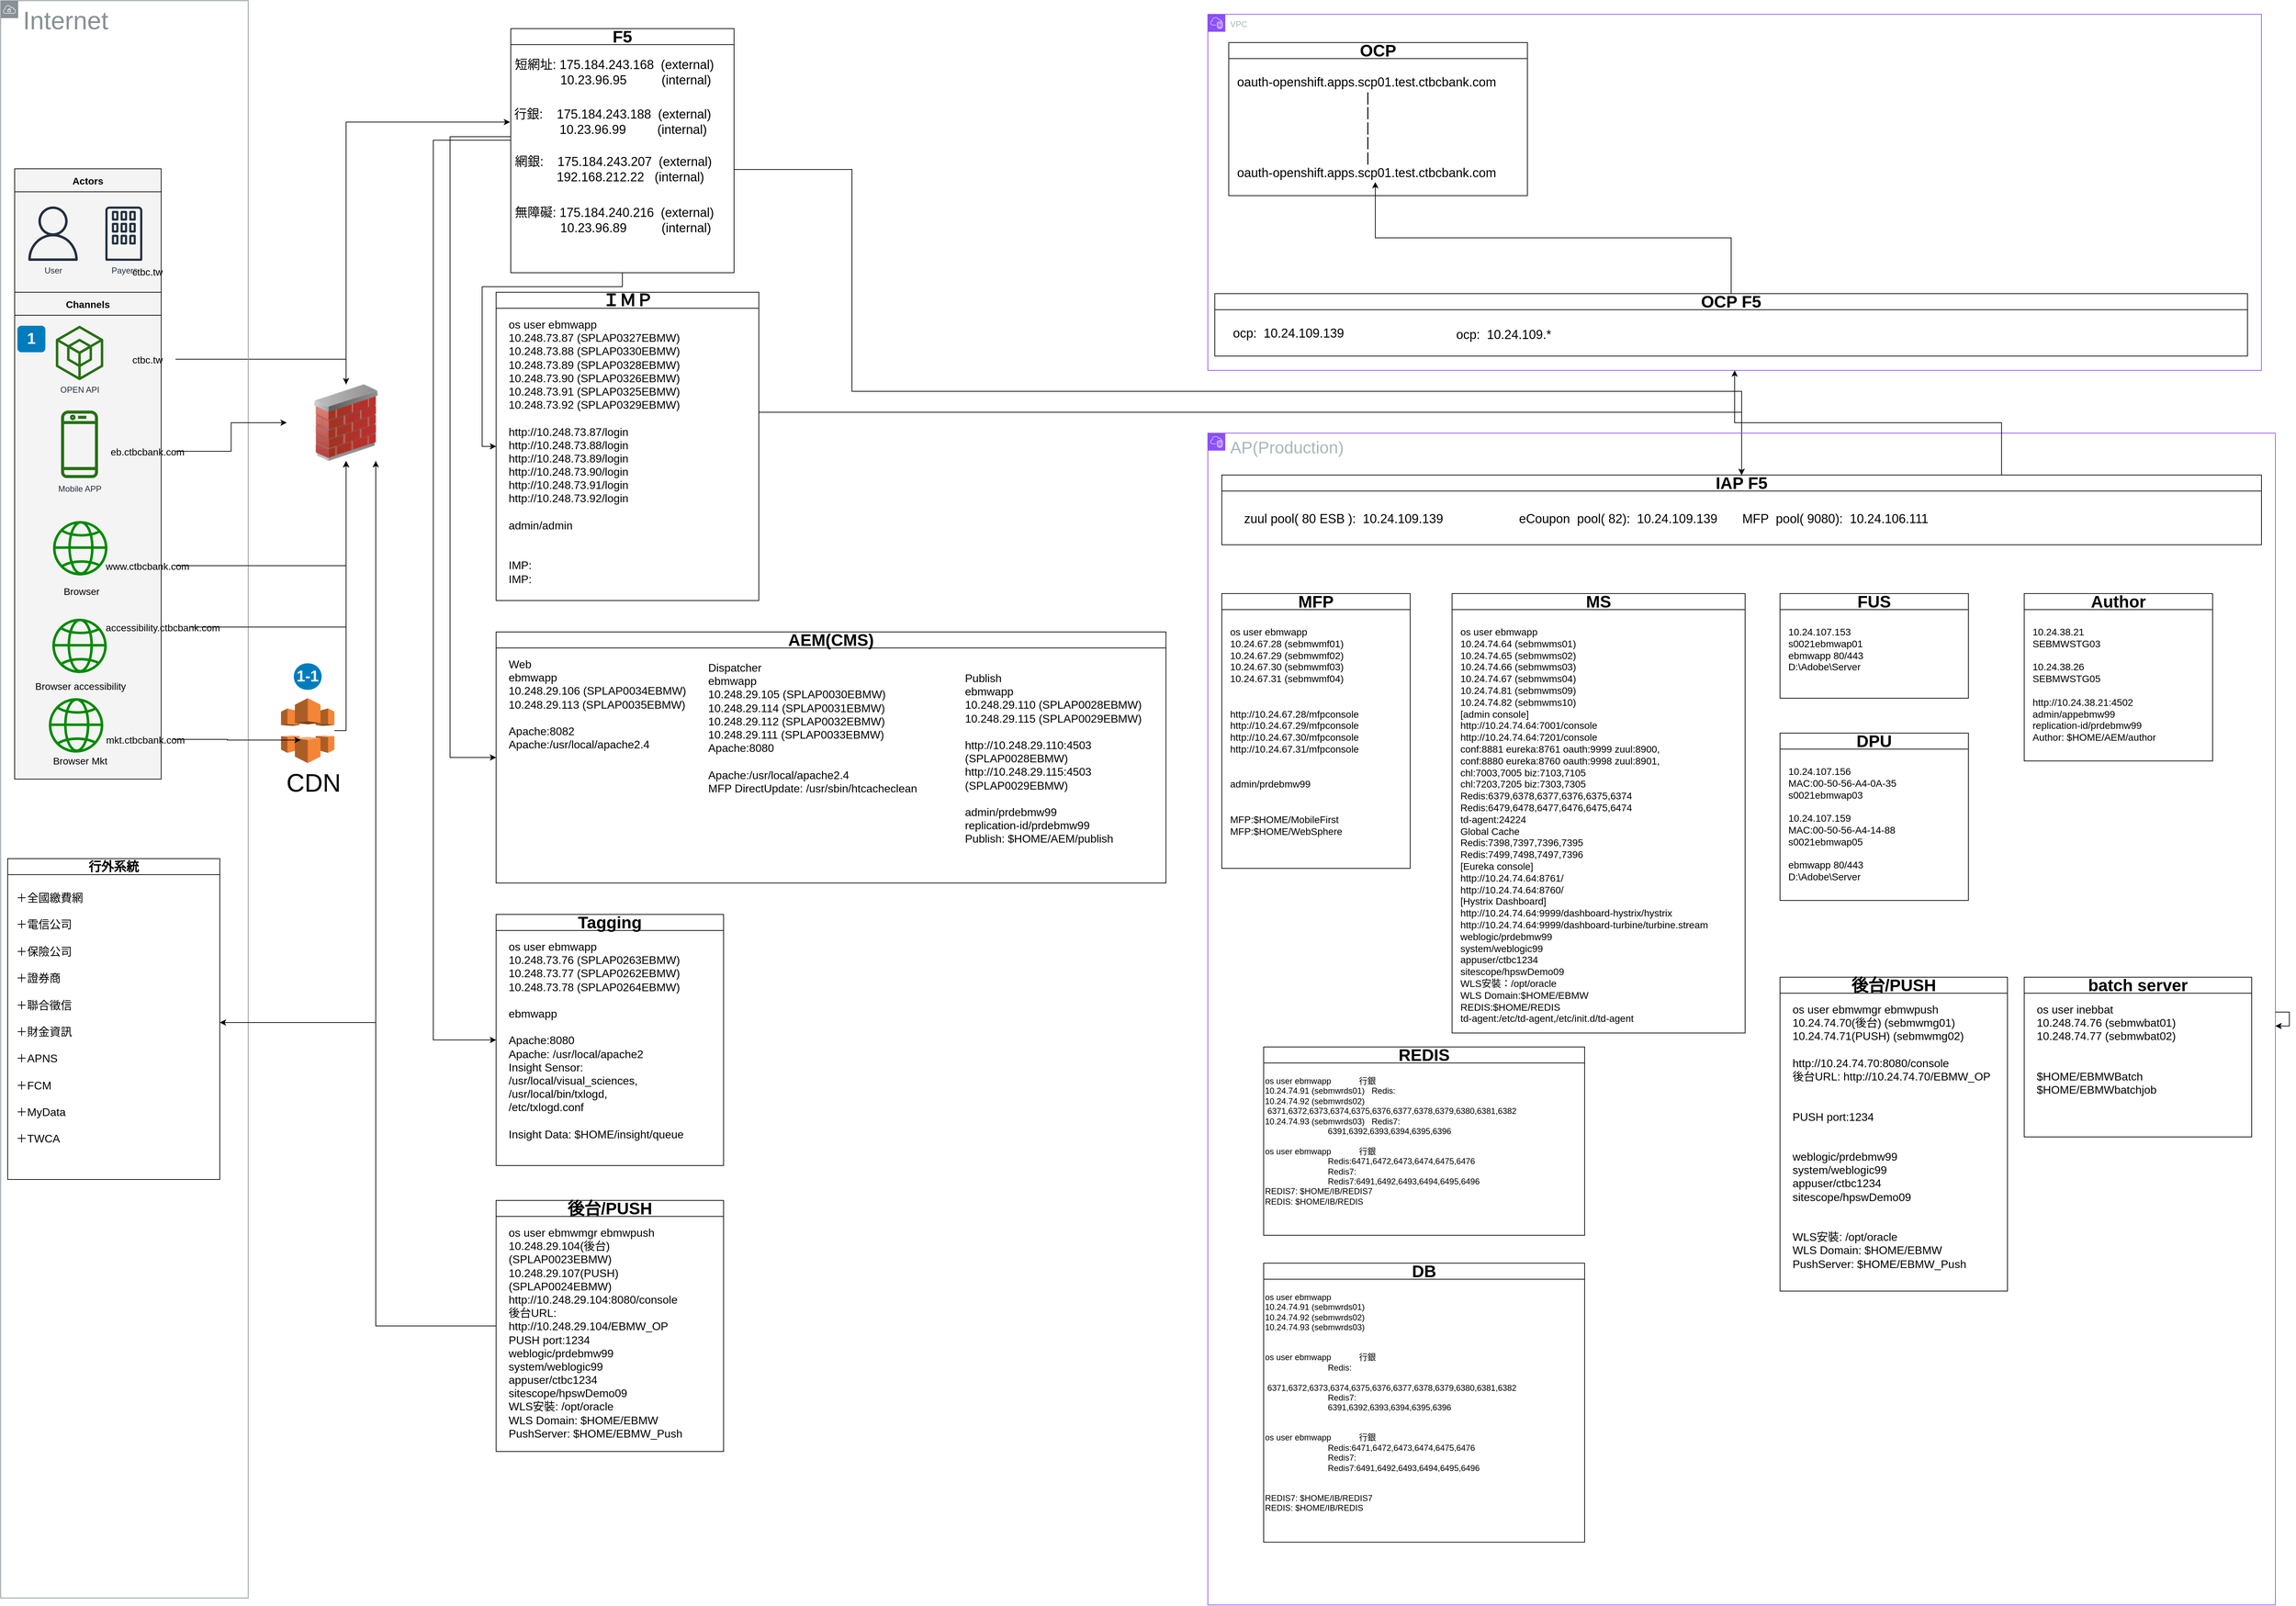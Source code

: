 <mxfile version="25.0.3">
  <diagram name="第 1 页" id="y4D9Tf6ymlBKxKTTLx2E">
    <mxGraphModel dx="2931" dy="1954" grid="1" gridSize="10" guides="1" tooltips="1" connect="1" arrows="1" fold="1" page="1" pageScale="1" pageWidth="3300" pageHeight="2339" math="0" shadow="0">
      <root>
        <mxCell id="0" />
        <mxCell id="1" parent="0" />
        <mxCell id="UHIflysu40mmN4eMS-2m-1" value="Actors" style="swimlane;fontSize=14;align=center;swimlaneFillColor=#f4f4f4;fillColor=#f4f4f4;startSize=33;container=1;pointerEvents=0;collapsible=0;recursiveResize=0;" parent="1" vertex="1">
          <mxGeometry x="30" y="251" width="210" height="177" as="geometry" />
        </mxCell>
        <mxCell id="UHIflysu40mmN4eMS-2m-2" value="User" style="outlineConnect=0;fontColor=#232F3E;gradientColor=none;fillColor=#232F3E;strokeColor=none;dashed=0;verticalLabelPosition=bottom;verticalAlign=top;align=center;html=1;fontSize=12;fontStyle=0;aspect=fixed;pointerEvents=1;shape=mxgraph.aws4.user;labelBackgroundColor=none;" parent="UHIflysu40mmN4eMS-2m-1" vertex="1">
          <mxGeometry x="16" y="54" width="78" height="78" as="geometry" />
        </mxCell>
        <mxCell id="UHIflysu40mmN4eMS-2m-3" value="Payers" style="outlineConnect=0;fontColor=#232F3E;gradientColor=none;fillColor=#232F3E;strokeColor=none;dashed=0;verticalLabelPosition=bottom;verticalAlign=top;align=center;html=1;fontSize=12;fontStyle=0;aspect=fixed;pointerEvents=1;shape=mxgraph.aws4.corporate_data_center;labelBackgroundColor=none;" parent="UHIflysu40mmN4eMS-2m-1" vertex="1">
          <mxGeometry x="130" y="54" width="53" height="78" as="geometry" />
        </mxCell>
        <mxCell id="UHIflysu40mmN4eMS-2m-4" value="Channels" style="swimlane;fontSize=14;align=center;swimlaneFillColor=#f4f4f4;fillColor=#f4f4f4;startSize=33;container=1;pointerEvents=0;collapsible=0;recursiveResize=0;" parent="1" vertex="1">
          <mxGeometry x="30" y="428" width="210" height="698" as="geometry" />
        </mxCell>
        <mxCell id="UHIflysu40mmN4eMS-2m-5" value="Mobile APP" style="outlineConnect=0;fontColor=#232F3E;gradientColor=none;strokeColor=none;fillColor=#277116;dashed=0;verticalLabelPosition=bottom;verticalAlign=top;align=center;html=1;fontSize=12;fontStyle=0;shape=mxgraph.aws4.mobile_client;labelBackgroundColor=none;" parent="UHIflysu40mmN4eMS-2m-4" vertex="1">
          <mxGeometry x="66.5" y="168" width="53" height="100" as="geometry" />
        </mxCell>
        <mxCell id="UHIflysu40mmN4eMS-2m-6" value="OPEN API" style="outlineConnect=0;fontColor=#232F3E;gradientColor=none;fillColor=#277116;strokeColor=none;dashed=0;verticalLabelPosition=bottom;verticalAlign=top;align=center;html=1;fontSize=12;fontStyle=0;aspect=fixed;pointerEvents=1;shape=mxgraph.aws4.external_sdk;labelBackgroundColor=none;" parent="UHIflysu40mmN4eMS-2m-4" vertex="1">
          <mxGeometry x="59" y="48" width="68" height="78" as="geometry" />
        </mxCell>
        <mxCell id="UHIflysu40mmN4eMS-2m-7" value="1" style="rounded=1;whiteSpace=wrap;html=1;fillColor=#007CBD;strokeColor=none;fontColor=#FFFFFF;fontStyle=1;fontSize=22;labelBackgroundColor=none;" parent="UHIflysu40mmN4eMS-2m-4" vertex="1">
          <mxGeometry x="4" y="48" width="40" height="38" as="geometry" />
        </mxCell>
        <mxCell id="UHIflysu40mmN4eMS-2m-8" value="" style="sketch=0;outlineConnect=0;fillColor=#008a00;strokeColor=#005700;dashed=0;verticalLabelPosition=bottom;verticalAlign=top;align=center;html=1;fontSize=12;fontStyle=0;aspect=fixed;pointerEvents=1;shape=mxgraph.aws4.globe;fontColor=#ffffff;" parent="UHIflysu40mmN4eMS-2m-4" vertex="1">
          <mxGeometry x="55" y="328" width="78" height="78" as="geometry" />
        </mxCell>
        <mxCell id="UHIflysu40mmN4eMS-2m-9" value="&lt;font style=&quot;font-size: 14px;&quot;&gt;Browser&lt;/font&gt;" style="text;html=1;align=center;verticalAlign=top;spacingTop=-4;fontSize=14;labelBackgroundColor=none;whiteSpace=wrap;" parent="UHIflysu40mmN4eMS-2m-4" vertex="1">
          <mxGeometry x="60" y="418" width="72" height="28.5" as="geometry" />
        </mxCell>
        <mxCell id="UHIflysu40mmN4eMS-2m-10" value="" style="sketch=0;outlineConnect=0;fillColor=#008a00;strokeColor=#005700;dashed=0;verticalLabelPosition=bottom;verticalAlign=top;align=center;html=1;fontSize=12;fontStyle=0;aspect=fixed;pointerEvents=1;shape=mxgraph.aws4.globe;fontColor=#ffffff;" parent="UHIflysu40mmN4eMS-2m-4" vertex="1">
          <mxGeometry x="49" y="582" width="78" height="78" as="geometry" />
        </mxCell>
        <mxCell id="UHIflysu40mmN4eMS-2m-11" value="&lt;font style=&quot;font-size: 14px;&quot;&gt;Browser Mkt&lt;/font&gt;" style="text;html=1;align=center;verticalAlign=top;spacingTop=-4;fontSize=14;labelBackgroundColor=none;whiteSpace=wrap;" parent="UHIflysu40mmN4eMS-2m-4" vertex="1">
          <mxGeometry x="39" y="661" width="110" height="28.5" as="geometry" />
        </mxCell>
        <UserObject label="&lt;span&gt;eb.ctbcbank.com&lt;/span&gt;" link="175.184.243.188(external) - 10.23.96.99(internal)" id="UHIflysu40mmN4eMS-2m-12">
          <mxCell style="text;html=1;align=center;verticalAlign=top;spacingTop=-4;fontSize=14;labelBackgroundColor=none;whiteSpace=wrap;" parent="UHIflysu40mmN4eMS-2m-4" vertex="1">
            <mxGeometry x="150" y="218" width="80.5" height="20" as="geometry" />
          </mxCell>
        </UserObject>
        <UserObject label="&lt;span&gt;www.ctbcbank.com&lt;/span&gt;" link="175.184.243.207(external) - 192.168.212.22(internal)" id="UHIflysu40mmN4eMS-2m-13">
          <mxCell style="text;html=1;align=center;verticalAlign=top;spacingTop=-4;fontSize=14;labelBackgroundColor=none;whiteSpace=wrap;" parent="UHIflysu40mmN4eMS-2m-4" vertex="1">
            <mxGeometry x="150" y="382" width="80.5" height="20" as="geometry" />
          </mxCell>
        </UserObject>
        <mxCell id="UHIflysu40mmN4eMS-2m-14" value="&lt;span&gt;mkt.ctbcbank.com&lt;/span&gt;" style="text;html=1;align=center;verticalAlign=top;spacingTop=-4;fontSize=14;labelBackgroundColor=none;whiteSpace=wrap;" parent="UHIflysu40mmN4eMS-2m-4" vertex="1">
          <mxGeometry x="147" y="631" width="80.5" height="20" as="geometry" />
        </mxCell>
        <mxCell id="UHIflysu40mmN4eMS-2m-15" value="" style="sketch=0;outlineConnect=0;fillColor=#008a00;strokeColor=#005700;dashed=0;verticalLabelPosition=bottom;verticalAlign=top;align=center;html=1;fontSize=12;fontStyle=0;aspect=fixed;pointerEvents=1;shape=mxgraph.aws4.globe;fontColor=#ffffff;" parent="UHIflysu40mmN4eMS-2m-4" vertex="1">
          <mxGeometry x="54" y="468" width="78" height="78" as="geometry" />
        </mxCell>
        <mxCell id="UHIflysu40mmN4eMS-2m-16" value="&lt;font style=&quot;font-size: 14px;&quot;&gt;Browser accessibility&lt;/font&gt;" style="text;html=1;align=center;verticalAlign=top;spacingTop=-4;fontSize=14;labelBackgroundColor=none;whiteSpace=wrap;" parent="UHIflysu40mmN4eMS-2m-4" vertex="1">
          <mxGeometry x="18.5" y="553.5" width="151" height="28.5" as="geometry" />
        </mxCell>
        <UserObject label="accessibility&lt;span&gt;.ctbcbank.com&lt;/span&gt;" link="175.184.240.216(external) - 10.23.69.89(internal)" id="UHIflysu40mmN4eMS-2m-17">
          <mxCell style="text;html=1;align=center;verticalAlign=top;spacingTop=-4;fontSize=14;labelBackgroundColor=none;whiteSpace=wrap;" parent="UHIflysu40mmN4eMS-2m-4" vertex="1">
            <mxGeometry x="172" y="470" width="80.5" height="20" as="geometry" />
          </mxCell>
        </UserObject>
        <mxCell id="OYcSonADlkUZ9qEDh8Ml-29" style="edgeStyle=orthogonalEdgeStyle;rounded=0;orthogonalLoop=1;jettySize=auto;html=1;" edge="1" parent="1" source="UHIflysu40mmN4eMS-2m-18" target="OYcSonADlkUZ9qEDh8Ml-1">
          <mxGeometry relative="1" as="geometry" />
        </mxCell>
        <UserObject label="&lt;span&gt;ctbc.tw&lt;/span&gt;" link="175.184.243.186(external)  -  10.23.96.95(internal)" linkTarget="_blank" id="UHIflysu40mmN4eMS-2m-18">
          <mxCell style="text;html=1;align=center;verticalAlign=top;spacingTop=-4;fontSize=14;labelBackgroundColor=none;whiteSpace=wrap;" parent="1" vertex="1">
            <mxGeometry x="180" y="514" width="80.5" height="20" as="geometry" />
          </mxCell>
        </UserObject>
        <mxCell id="UHIflysu40mmN4eMS-2m-20" value="&lt;font style=&quot;font-size: 36px;&quot;&gt;Internet&lt;/font&gt;" style="sketch=0;outlineConnect=0;gradientColor=none;html=1;whiteSpace=wrap;fontSize=12;fontStyle=0;shape=mxgraph.aws4.group;grIcon=mxgraph.aws4.group_vpc;strokeColor=#879196;fillColor=none;verticalAlign=top;align=left;spacingLeft=30;fontColor=#879196;dashed=0;" parent="1" vertex="1">
          <mxGeometry x="10" y="10" width="354.75" height="2290" as="geometry" />
        </mxCell>
        <mxCell id="OYcSonADlkUZ9qEDh8Ml-89" style="edgeStyle=orthogonalEdgeStyle;rounded=0;orthogonalLoop=1;jettySize=auto;html=1;entryX=0;entryY=0.5;entryDx=0;entryDy=0;" edge="1" parent="1" source="OYcSonADlkUZ9qEDh8Ml-1" target="OYcSonADlkUZ9qEDh8Ml-67">
          <mxGeometry relative="1" as="geometry" />
        </mxCell>
        <mxCell id="OYcSonADlkUZ9qEDh8Ml-100" style="edgeStyle=orthogonalEdgeStyle;rounded=0;orthogonalLoop=1;jettySize=auto;html=1;exitX=0.75;exitY=1;exitDx=0;exitDy=0;entryX=1;entryY=0.5;entryDx=0;entryDy=0;" edge="1" parent="1" source="OYcSonADlkUZ9qEDh8Ml-1" target="OYcSonADlkUZ9qEDh8Ml-99">
          <mxGeometry relative="1" as="geometry" />
        </mxCell>
        <mxCell id="OYcSonADlkUZ9qEDh8Ml-1" value="" style="image;html=1;image=img/lib/clip_art/networking/Firewall_02_128x128.png" vertex="1" parent="1">
          <mxGeometry x="420" y="560" width="170" height="110" as="geometry" />
        </mxCell>
        <mxCell id="OYcSonADlkUZ9qEDh8Ml-37" style="edgeStyle=orthogonalEdgeStyle;rounded=0;orthogonalLoop=1;jettySize=auto;html=1;" edge="1" parent="1" source="OYcSonADlkUZ9qEDh8Ml-22" target="OYcSonADlkUZ9qEDh8Ml-1">
          <mxGeometry relative="1" as="geometry">
            <Array as="points">
              <mxPoint x="505" y="1057" />
            </Array>
          </mxGeometry>
        </mxCell>
        <UserObject label="&lt;font style=&quot;font-size: 36px;&quot;&gt;CDN&lt;/font&gt;" link="https://github.com/kikiChuang/bank-design/blob/main/cdn" id="OYcSonADlkUZ9qEDh8Ml-22">
          <mxCell style="outlineConnect=0;dashed=0;verticalLabelPosition=bottom;verticalAlign=top;align=center;html=1;shape=mxgraph.aws3.cloudfront;fillColor=#F58536;gradientColor=none;shadow=0;strokeColor=#666666;spacingLeft=15;fontFamily=Helvetica;fontSize=12;fontColor=default;" vertex="1" parent="1">
            <mxGeometry x="411.75" y="1010" width="76.5" height="93" as="geometry" />
          </mxCell>
        </UserObject>
        <UserObject label="&lt;span&gt;ctbc.tw&lt;/span&gt;" link="175.184.243.186(external)  -  10.23.96.95(internal)" linkTarget="_blank" id="OYcSonADlkUZ9qEDh8Ml-28">
          <mxCell style="text;html=1;align=center;verticalAlign=top;spacingTop=-4;fontSize=14;labelBackgroundColor=none;whiteSpace=wrap;" vertex="1" parent="1">
            <mxGeometry x="180" y="388" width="80.5" height="20" as="geometry" />
          </mxCell>
        </UserObject>
        <mxCell id="OYcSonADlkUZ9qEDh8Ml-30" style="edgeStyle=orthogonalEdgeStyle;rounded=0;orthogonalLoop=1;jettySize=auto;html=1;" edge="1" parent="1" source="UHIflysu40mmN4eMS-2m-12" target="OYcSonADlkUZ9qEDh8Ml-1">
          <mxGeometry relative="1" as="geometry" />
        </mxCell>
        <mxCell id="OYcSonADlkUZ9qEDh8Ml-31" style="edgeStyle=orthogonalEdgeStyle;rounded=0;orthogonalLoop=1;jettySize=auto;html=1;entryX=0.5;entryY=1;entryDx=0;entryDy=0;" edge="1" parent="1" source="UHIflysu40mmN4eMS-2m-13" target="OYcSonADlkUZ9qEDh8Ml-1">
          <mxGeometry relative="1" as="geometry" />
        </mxCell>
        <mxCell id="OYcSonADlkUZ9qEDh8Ml-33" style="edgeStyle=orthogonalEdgeStyle;rounded=0;orthogonalLoop=1;jettySize=auto;html=1;" edge="1" parent="1" source="UHIflysu40mmN4eMS-2m-17" target="OYcSonADlkUZ9qEDh8Ml-1">
          <mxGeometry relative="1" as="geometry" />
        </mxCell>
        <mxCell id="OYcSonADlkUZ9qEDh8Ml-34" value="1-1" style="rounded=1;whiteSpace=wrap;html=1;fillColor=#007CBD;strokeColor=none;fontColor=#FFFFFF;fontStyle=1;fontSize=22;labelBackgroundColor=none;arcSize=50;" vertex="1" parent="1">
          <mxGeometry x="430" y="960" width="40" height="38" as="geometry" />
        </mxCell>
        <mxCell id="OYcSonADlkUZ9qEDh8Ml-35" style="edgeStyle=orthogonalEdgeStyle;rounded=0;orthogonalLoop=1;jettySize=auto;html=1;entryX=0.369;entryY=0.645;entryDx=0;entryDy=0;entryPerimeter=0;" edge="1" parent="1" source="UHIflysu40mmN4eMS-2m-14" target="OYcSonADlkUZ9qEDh8Ml-22">
          <mxGeometry relative="1" as="geometry" />
        </mxCell>
        <mxCell id="OYcSonADlkUZ9qEDh8Ml-90" style="edgeStyle=orthogonalEdgeStyle;rounded=0;orthogonalLoop=1;jettySize=auto;html=1;entryX=0;entryY=0.5;entryDx=0;entryDy=0;" edge="1" parent="1" source="OYcSonADlkUZ9qEDh8Ml-54" target="OYcSonADlkUZ9qEDh8Ml-72">
          <mxGeometry relative="1" as="geometry" />
        </mxCell>
        <mxCell id="OYcSonADlkUZ9qEDh8Ml-91" style="edgeStyle=orthogonalEdgeStyle;rounded=0;orthogonalLoop=1;jettySize=auto;html=1;entryX=0;entryY=0.5;entryDx=0;entryDy=0;" edge="1" parent="1" source="OYcSonADlkUZ9qEDh8Ml-54" target="OYcSonADlkUZ9qEDh8Ml-78">
          <mxGeometry relative="1" as="geometry">
            <mxPoint x="650" y="1220" as="targetPoint" />
            <Array as="points">
              <mxPoint x="654" y="205" />
              <mxPoint x="654" y="1095" />
            </Array>
          </mxGeometry>
        </mxCell>
        <mxCell id="OYcSonADlkUZ9qEDh8Ml-92" style="edgeStyle=orthogonalEdgeStyle;rounded=0;orthogonalLoop=1;jettySize=auto;html=1;entryX=0;entryY=0.5;entryDx=0;entryDy=0;" edge="1" parent="1" source="OYcSonADlkUZ9qEDh8Ml-54" target="OYcSonADlkUZ9qEDh8Ml-80">
          <mxGeometry relative="1" as="geometry">
            <Array as="points">
              <mxPoint x="630" y="210" />
              <mxPoint x="630" y="1500" />
            </Array>
          </mxGeometry>
        </mxCell>
        <mxCell id="OYcSonADlkUZ9qEDh8Ml-54" value="&lt;font style=&quot;font-size: 24px;&quot;&gt;F5&lt;/font&gt;" style="swimlane;whiteSpace=wrap;html=1;" vertex="1" parent="1">
          <mxGeometry x="741" y="50" width="320" height="350" as="geometry" />
        </mxCell>
        <mxCell id="OYcSonADlkUZ9qEDh8Ml-65" value="&lt;font style=&quot;font-size: 18px;&quot;&gt;短網址: 175.184.243.168&amp;nbsp; (external)&lt;/font&gt;&lt;div&gt;&lt;font style=&quot;font-size: 18px;&quot;&gt;&amp;nbsp; &amp;nbsp; &amp;nbsp; &amp;nbsp; &amp;nbsp; &amp;nbsp; &amp;nbsp;10.23.96.95&amp;nbsp; &amp;nbsp; &amp;nbsp; &amp;nbsp; &amp;nbsp; (internal)&lt;/font&gt;&lt;/div&gt;" style="text;strokeColor=none;fillColor=none;align=left;verticalAlign=middle;spacingLeft=4;spacingRight=4;overflow=hidden;points=[[0,0.5],[1,0.5]];portConstraint=eastwest;rotatable=0;whiteSpace=wrap;html=1;" vertex="1" parent="OYcSonADlkUZ9qEDh8Ml-54">
          <mxGeometry y="30" width="320" height="66" as="geometry" />
        </mxCell>
        <mxCell id="OYcSonADlkUZ9qEDh8Ml-67" value="&lt;font style=&quot;font-size: 18px;&quot;&gt;行銀:&amp;nbsp; &amp;nbsp; 175.184.243.188&amp;nbsp; (external)&lt;/font&gt;&lt;div&gt;&lt;font style=&quot;font-size: 18px;&quot;&gt;&amp;nbsp; &amp;nbsp; &amp;nbsp; &amp;nbsp; &amp;nbsp; &amp;nbsp; &amp;nbsp;10.23.96.99&amp;nbsp; &amp;nbsp; &amp;nbsp; &amp;nbsp; &amp;nbsp;(internal)&lt;/font&gt;&lt;/div&gt;" style="text;strokeColor=none;fillColor=none;align=left;verticalAlign=middle;spacingLeft=4;spacingRight=4;overflow=hidden;points=[[0,0.5],[1,0.5]];portConstraint=eastwest;rotatable=0;whiteSpace=wrap;html=1;" vertex="1" parent="1">
          <mxGeometry x="740" y="151" width="320" height="66" as="geometry" />
        </mxCell>
        <mxCell id="OYcSonADlkUZ9qEDh8Ml-144" style="edgeStyle=orthogonalEdgeStyle;rounded=0;orthogonalLoop=1;jettySize=auto;html=1;exitX=1;exitY=0.5;exitDx=0;exitDy=0;entryX=0.5;entryY=0;entryDx=0;entryDy=0;" edge="1" parent="1" source="OYcSonADlkUZ9qEDh8Ml-68" target="OYcSonADlkUZ9qEDh8Ml-116">
          <mxGeometry relative="1" as="geometry">
            <Array as="points">
              <mxPoint x="1230" y="252" />
              <mxPoint x="1230" y="570" />
              <mxPoint x="2505" y="570" />
            </Array>
          </mxGeometry>
        </mxCell>
        <mxCell id="OYcSonADlkUZ9qEDh8Ml-68" value="&lt;font style=&quot;font-size: 18px;&quot;&gt;網銀:&amp;nbsp; &amp;nbsp; 175.184.243.207&amp;nbsp; (external)&lt;/font&gt;&lt;div&gt;&lt;font style=&quot;font-size: 18px;&quot;&gt;&amp;nbsp; &amp;nbsp; &amp;nbsp; &amp;nbsp; &amp;nbsp; &amp;nbsp; 192.168.212.22&amp;nbsp; &amp;nbsp;(internal)&lt;/font&gt;&lt;/div&gt;" style="text;strokeColor=none;fillColor=none;align=left;verticalAlign=middle;spacingLeft=4;spacingRight=4;overflow=hidden;points=[[0,0.5],[1,0.5]];portConstraint=eastwest;rotatable=0;whiteSpace=wrap;html=1;" vertex="1" parent="1">
          <mxGeometry x="741" y="219" width="320" height="66" as="geometry" />
        </mxCell>
        <mxCell id="OYcSonADlkUZ9qEDh8Ml-69" value="&lt;font style=&quot;font-size: 18px;&quot;&gt;無障礙: 175.184.240.216&amp;nbsp; (external)&lt;/font&gt;&lt;div&gt;&lt;font style=&quot;font-size: 18px;&quot;&gt;&amp;nbsp; &amp;nbsp; &amp;nbsp; &amp;nbsp; &amp;nbsp; &amp;nbsp; &amp;nbsp;10.23.96.89&amp;nbsp; &amp;nbsp; &amp;nbsp; &amp;nbsp; &amp;nbsp; (internal)&lt;/font&gt;&lt;/div&gt;" style="text;strokeColor=none;fillColor=none;align=left;verticalAlign=middle;spacingLeft=4;spacingRight=4;overflow=hidden;points=[[0,0.5],[1,0.5]];portConstraint=eastwest;rotatable=0;whiteSpace=wrap;html=1;" vertex="1" parent="1">
          <mxGeometry x="741" y="292" width="320" height="66" as="geometry" />
        </mxCell>
        <mxCell id="OYcSonADlkUZ9qEDh8Ml-143" style="edgeStyle=orthogonalEdgeStyle;rounded=0;orthogonalLoop=1;jettySize=auto;html=1;entryX=0.5;entryY=0;entryDx=0;entryDy=0;" edge="1" parent="1" source="OYcSonADlkUZ9qEDh8Ml-72" target="OYcSonADlkUZ9qEDh8Ml-116">
          <mxGeometry relative="1" as="geometry">
            <Array as="points">
              <mxPoint x="2505" y="600" />
            </Array>
          </mxGeometry>
        </mxCell>
        <mxCell id="OYcSonADlkUZ9qEDh8Ml-72" value="&lt;font style=&quot;font-size: 24px;&quot;&gt;ＩＭＰ&lt;/font&gt;" style="swimlane;whiteSpace=wrap;html=1;" vertex="1" parent="1">
          <mxGeometry x="720" y="428" width="376.5" height="442" as="geometry" />
        </mxCell>
        <mxCell id="OYcSonADlkUZ9qEDh8Ml-77" value="os user ebmwapp&#xa;10.248.73.87 (SPLAP0327EBMW)&#xa;10.248.73.88 (SPLAP0330EBMW)&#xa;10.248.73.89 (SPLAP0328EBMW)&#xa;10.248.73.90 (SPLAP0326EBMW)&#xa;10.248.73.91 (SPLAP0325EBMW)&#xa;10.248.73.92 (SPLAP0329EBMW)&#xa;&#xa;http://10.248.73.87/login&#xa;http://10.248.73.88/login&#xa;http://10.248.73.89/login&#xa;http://10.248.73.90/login&#xa;http://10.248.73.91/login&#xa;http://10.248.73.92/login&#xa;&#xa;admin/admin&#xa;&#xa;&#xa;IMP:&#xa;IMP:" style="text;whiteSpace=wrap;fontSize=16;" vertex="1" parent="OYcSonADlkUZ9qEDh8Ml-72">
          <mxGeometry x="16" y="30" width="294" height="390" as="geometry" />
        </mxCell>
        <mxCell id="OYcSonADlkUZ9qEDh8Ml-78" value="&lt;font style=&quot;font-size: 24px;&quot;&gt;AEM(CMS)&lt;/font&gt;" style="swimlane;whiteSpace=wrap;html=1;" vertex="1" parent="1">
          <mxGeometry x="720" y="915" width="960" height="360" as="geometry" />
        </mxCell>
        <mxCell id="OYcSonADlkUZ9qEDh8Ml-79" value="Web&#xa;ebmwapp&#xa;10.248.29.106 (SPLAP0034EBMW)&#xa;10.248.29.113 (SPLAP0035EBMW)&#xa;&#xa;Apache:8082&#xa;Apache:/usr/local/apache2.4" style="text;whiteSpace=wrap;fontSize=16;" vertex="1" parent="OYcSonADlkUZ9qEDh8Ml-78">
          <mxGeometry x="16" y="30" width="284" height="260" as="geometry" />
        </mxCell>
        <mxCell id="OYcSonADlkUZ9qEDh8Ml-84" value="Dispatcher&#xa;ebmwapp&#xa;10.248.29.105 (SPLAP0030EBMW)&#xa;10.248.29.114 (SPLAP0031EBMW)&#xa;10.248.29.112 (SPLAP0032EBMW)&#xa;10.248.29.111 (SPLAP0033EBMW)&#xa;Apache:8080&#xa;&#xa;Apache:/usr/local/apache2.4&#xa;MFP DirectUpdate: /usr/sbin/htcacheclean" style="text;whiteSpace=wrap;fontSize=16;" vertex="1" parent="OYcSonADlkUZ9qEDh8Ml-78">
          <mxGeometry x="302" y="35" width="308" height="255" as="geometry" />
        </mxCell>
        <mxCell id="OYcSonADlkUZ9qEDh8Ml-85" value="Publish&#xa;ebmwapp&#xa;10.248.29.110 (SPLAP0028EBMW)&#xa;10.248.29.115 (SPLAP0029EBMW)&#xa;&#xa;http://10.248.29.110:4503 (SPLAP0028EBMW)&#xa;http://10.248.29.115:4503 (SPLAP0029EBMW)&#xa;&#xa;admin/prdebmw99&#xa;replication-id/prdebmw99&#xa;Publish: $HOME/AEM/publish" style="text;whiteSpace=wrap;fontSize=16;" vertex="1" parent="OYcSonADlkUZ9qEDh8Ml-78">
          <mxGeometry x="670" y="50" width="280" height="280" as="geometry" />
        </mxCell>
        <mxCell id="OYcSonADlkUZ9qEDh8Ml-80" value="&lt;font style=&quot;font-size: 24px;&quot;&gt;Tagging&lt;/font&gt;" style="swimlane;whiteSpace=wrap;html=1;" vertex="1" parent="1">
          <mxGeometry x="720" y="1320" width="326" height="360" as="geometry" />
        </mxCell>
        <mxCell id="OYcSonADlkUZ9qEDh8Ml-82" value="os user ebmwapp&#xa;10.248.73.76 (SPLAP0263EBMW)&#xa;10.248.73.77 (SPLAP0262EBMW)&#xa;10.248.73.78 (SPLAP0264EBMW)&#xa;&#xa;ebmwapp&#xa;&#xa;Apache:8080&#xa;Apache: /usr/local/apache2&#xa;Insight Sensor:&#xa;/usr/local/visual_sciences,&#xa;/usr/local/bin/txlogd,&#xa;/etc/txlogd.conf&#xa;&#xa;Insight Data: $HOME/insight/queue" style="text;whiteSpace=wrap;fontSize=16;" vertex="1" parent="OYcSonADlkUZ9qEDh8Ml-80">
          <mxGeometry x="16" y="30" width="294" height="340" as="geometry" />
        </mxCell>
        <mxCell id="OYcSonADlkUZ9qEDh8Ml-96" style="edgeStyle=orthogonalEdgeStyle;rounded=0;orthogonalLoop=1;jettySize=auto;html=1;entryX=0.75;entryY=1;entryDx=0;entryDy=0;" edge="1" parent="1" source="OYcSonADlkUZ9qEDh8Ml-87" target="OYcSonADlkUZ9qEDh8Ml-1">
          <mxGeometry relative="1" as="geometry" />
        </mxCell>
        <mxCell id="OYcSonADlkUZ9qEDh8Ml-87" value="&lt;span style=&quot;font-size: 24px;&quot;&gt;後台/PUSH&lt;/span&gt;" style="swimlane;whiteSpace=wrap;html=1;" vertex="1" parent="1">
          <mxGeometry x="720" y="1730" width="326" height="360" as="geometry" />
        </mxCell>
        <mxCell id="OYcSonADlkUZ9qEDh8Ml-88" value="os user ebmwmgr ebmwpush&#xa;10.248.29.104(後台)  (SPLAP0023EBMW)&#xa;10.248.29.107(PUSH) (SPLAP0024EBMW)&#xa;http://10.248.29.104:8080/console&#xa;後台URL: http://10.248.29.104/EBMW_OP&#xa;PUSH port:1234&#xa;weblogic/prdebmw99&#xa;system/weblogic99&#xa;appuser/ctbc1234&#xa;sitescope/hpswDemo09&#xa;WLS安裝: /opt/oracle&#xa;WLS Domain: $HOME/EBMW&#xa;PushServer: $HOME/EBMW_Push" style="text;whiteSpace=wrap;fontSize=16;" vertex="1" parent="OYcSonADlkUZ9qEDh8Ml-87">
          <mxGeometry x="16" y="30" width="294" height="340" as="geometry" />
        </mxCell>
        <mxCell id="OYcSonADlkUZ9qEDh8Ml-98" value="&lt;font style=&quot;font-size: 18px;&quot;&gt;行外系統&lt;/font&gt;" style="swimlane;whiteSpace=wrap;html=1;" vertex="1" parent="1">
          <mxGeometry x="20" y="1240" width="304" height="460" as="geometry" />
        </mxCell>
        <mxCell id="OYcSonADlkUZ9qEDh8Ml-99" value="＋全國繳費網&#xa;&#xa;＋電信公司&#xa;&#xa;＋保險公司&#xa;&#xa;＋證券商&#xa;&#xa;＋聯合徵信&#xa;&#xa;＋財金資訊&#xa;&#xa;＋APNS&#xa;&#xa;＋FCM&#xa;&#xa;＋MyData&#xa;&#xa;＋TWCA" style="text;whiteSpace=wrap;fontSize=16;" vertex="1" parent="OYcSonADlkUZ9qEDh8Ml-98">
          <mxGeometry x="10" y="40" width="294" height="390" as="geometry" />
        </mxCell>
        <mxCell id="OYcSonADlkUZ9qEDh8Ml-133" value="&lt;font style=&quot;font-size: 24px;&quot;&gt;AP(Production)&lt;/font&gt;" style="points=[[0,0],[0.25,0],[0.5,0],[0.75,0],[1,0],[1,0.25],[1,0.5],[1,0.75],[1,1],[0.75,1],[0.5,1],[0.25,1],[0,1],[0,0.75],[0,0.5],[0,0.25]];outlineConnect=0;gradientColor=none;html=1;whiteSpace=wrap;fontSize=12;fontStyle=0;container=1;pointerEvents=0;collapsible=0;recursiveResize=0;shape=mxgraph.aws4.group;grIcon=mxgraph.aws4.group_vpc2;strokeColor=#8C4FFF;fillColor=none;verticalAlign=top;align=left;spacingLeft=30;fontColor=#AAB7B8;dashed=0;" vertex="1" parent="1">
          <mxGeometry x="1740" y="630" width="1530" height="1680" as="geometry" />
        </mxCell>
        <mxCell id="OYcSonADlkUZ9qEDh8Ml-106" value="&lt;font style=&quot;font-size: 24px;&quot;&gt;MFP&lt;/font&gt;" style="swimlane;whiteSpace=wrap;html=1;" vertex="1" parent="OYcSonADlkUZ9qEDh8Ml-133">
          <mxGeometry x="20" y="230" width="270" height="394" as="geometry" />
        </mxCell>
        <mxCell id="OYcSonADlkUZ9qEDh8Ml-107" value="os user ebmwapp&#xa;10.24.67.28 (sebmwmf01)&#xa;10.24.67.29 (sebmwmf02)&#xa;10.24.67.30 (sebmwmf03)&#xa;10.24.67.31 (sebmwmf04)&#xa;&#xa;&#xa;http://10.24.67.28/mfpconsole&#xa;http://10.24.67.29/mfpconsole&#xa;http://10.24.67.30/mfpconsole&#xa;http://10.24.67.31/mfpconsole&#xa;&#xa;&#xa;admin/prdebmw99&#xa;&#xa;&#xa;MFP:$HOME/MobileFirst&#xa;MFP:$HOME/WebSphere" style="text;whiteSpace=wrap;fontSize=14;" vertex="1" parent="OYcSonADlkUZ9qEDh8Ml-106">
          <mxGeometry x="10" y="40" width="260" height="330" as="geometry" />
        </mxCell>
        <mxCell id="OYcSonADlkUZ9qEDh8Ml-112" value="&lt;font style=&quot;font-size: 24px;&quot;&gt;MS&lt;/font&gt;" style="swimlane;whiteSpace=wrap;html=1;" vertex="1" parent="OYcSonADlkUZ9qEDh8Ml-133">
          <mxGeometry x="350" y="230" width="420" height="630" as="geometry" />
        </mxCell>
        <mxCell id="OYcSonADlkUZ9qEDh8Ml-113" value="os user ebmwapp&#xa;10.24.74.64 (sebmwms01)&#xa;10.24.74.65 (sebmwms02)&#xa;10.24.74.66 (sebmwms03)&#xa;10.24.74.67 (sebmwms04)&#xa;10.24.74.81 (sebmwms09)&#xa;10.24.74.82 (sebmwms10)&#xa;[admin console]&#xa;http://10.24.74.64:7001/console&#xa;http://10.24.74.64:7201/console&#xa;conf:8881 eureka:8761 oauth:9999 zuul:8900,&#xa;conf:8880 eureka:8760 oauth:9998 zuul:8901,&#xa;chl:7003,7005 biz:7103,7105&#xa;chl:7203,7205 biz:7303,7305&#xa;Redis:6379,6378,6377,6376,6375,6374&#xa;Redis:6479,6478,6477,6476,6475,6474&#xa;td-agent:24224&#xa;Global Cache&#xa;Redis:7398,7397,7396,7395&#xa;Redis:7499,7498,7497,7396&#xa;[Eureka console]&#xa;http://10.24.74.64:8761/&#xa;http://10.24.74.64:8760/&#xa;[Hystrix Dashboard]&#xa;http://10.24.74.64:9999/dashboard-hystrix/hystrix&#xa;http://10.24.74.64:9999/dashboard-turbine/turbine.stream&#xa;weblogic/prdebmw99&#xa;system/weblogic99&#xa;appuser/ctbc1234&#xa;sitescope/hpswDemo09&#xa;WLS安裝：/opt/oracle&#xa;WLS Domain:$HOME/EBMW&#xa;REDIS:$HOME/REDIS&#xa;td-agent:/etc/td-agent,/etc/init.d/td-agent" style="text;whiteSpace=wrap;fontSize=14;" vertex="1" parent="OYcSonADlkUZ9qEDh8Ml-112">
          <mxGeometry x="10" y="40" width="400" height="580" as="geometry" />
        </mxCell>
        <mxCell id="OYcSonADlkUZ9qEDh8Ml-116" value="&lt;font style=&quot;font-size: 24px;&quot;&gt;IAP F5&lt;/font&gt;" style="swimlane;whiteSpace=wrap;html=1;" vertex="1" parent="OYcSonADlkUZ9qEDh8Ml-133">
          <mxGeometry x="20" y="60" width="1490" height="100" as="geometry" />
        </mxCell>
        <mxCell id="OYcSonADlkUZ9qEDh8Ml-117" value="&lt;font style=&quot;font-size: 18px;&quot;&gt;zuul pool( 80 ESB ):&amp;nbsp; &lt;/font&gt;&lt;span style=&quot;font-size: 18px; background-color: initial;&quot;&gt;10.24.109.139&amp;nbsp;&amp;nbsp;&lt;/span&gt;" style="text;strokeColor=none;fillColor=none;align=left;verticalAlign=middle;spacingLeft=4;spacingRight=4;overflow=hidden;points=[[0,0.5],[1,0.5]];portConstraint=eastwest;rotatable=0;whiteSpace=wrap;html=1;" vertex="1" parent="OYcSonADlkUZ9qEDh8Ml-116">
          <mxGeometry x="26" y="30" width="320" height="66" as="geometry" />
        </mxCell>
        <mxCell id="OYcSonADlkUZ9qEDh8Ml-121" value="&lt;font style=&quot;font-size: 18px;&quot;&gt;eCoupon&amp;nbsp; pool( 82):&amp;nbsp;&amp;nbsp;&lt;/font&gt;&lt;span style=&quot;font-size: 18px; background-color: initial;&quot;&gt;10.24.109.139&amp;nbsp;&amp;nbsp;&lt;/span&gt;" style="text;strokeColor=none;fillColor=none;align=left;verticalAlign=middle;spacingLeft=4;spacingRight=4;overflow=hidden;points=[[0,0.5],[1,0.5]];portConstraint=eastwest;rotatable=0;whiteSpace=wrap;html=1;" vertex="1" parent="OYcSonADlkUZ9qEDh8Ml-116">
          <mxGeometry x="420" y="30" width="320" height="66" as="geometry" />
        </mxCell>
        <mxCell id="OYcSonADlkUZ9qEDh8Ml-122" value="&lt;font style=&quot;font-size: 18px;&quot;&gt;MFP&amp;nbsp; pool( 9080):&amp;nbsp;&amp;nbsp;&lt;/font&gt;&lt;span style=&quot;font-size: 18px; background-color: initial;&quot;&gt;10.24.106.111&lt;/span&gt;" style="text;strokeColor=none;fillColor=none;align=left;verticalAlign=middle;spacingLeft=4;spacingRight=4;overflow=hidden;points=[[0,0.5],[1,0.5]];portConstraint=eastwest;rotatable=0;whiteSpace=wrap;html=1;" vertex="1" parent="OYcSonADlkUZ9qEDh8Ml-116">
          <mxGeometry x="740" y="30" width="320" height="66" as="geometry" />
        </mxCell>
        <mxCell id="OYcSonADlkUZ9qEDh8Ml-150" value="&lt;font style=&quot;font-size: 24px;&quot;&gt;REDIS&lt;/font&gt;" style="swimlane;whiteSpace=wrap;html=1;" vertex="1" parent="OYcSonADlkUZ9qEDh8Ml-133">
          <mxGeometry x="80" y="880" width="460" height="270" as="geometry" />
        </mxCell>
        <mxCell id="OYcSonADlkUZ9qEDh8Ml-163" value="os user ebmwapp            行銀&#xa;10.24.74.91 (sebmwrds01)   Redis:&#xa;10.24.74.92 (sebmwrds02)   6371,6372,6373,6374,6375,6376,6377,6378,6379,6380,6381,6382&#xa;10.24.74.93 (sebmwrds03)   Redis7:&#xa;                           6391,6392,6393,6394,6395,6396&#xa;                           &#xa;os user ebmwapp            行銀&#xa;                           Redis:6471,6472,6473,6474,6475,6476&#xa;                           Redis7:&#xa;                           Redis7:6491,6492,6493,6494,6495,6496&#xa;REDIS7: $HOME/IB/REDIS7&#xa;REDIS: $HOME/IB/REDIS" style="text;whiteSpace=wrap;" vertex="1" parent="OYcSonADlkUZ9qEDh8Ml-150">
          <mxGeometry y="35" width="440" height="245" as="geometry" />
        </mxCell>
        <mxCell id="OYcSonADlkUZ9qEDh8Ml-160" value="&lt;font style=&quot;font-size: 24px;&quot;&gt;FUS&lt;/font&gt;" style="swimlane;whiteSpace=wrap;html=1;" vertex="1" parent="OYcSonADlkUZ9qEDh8Ml-133">
          <mxGeometry x="820" y="230" width="270" height="150" as="geometry" />
        </mxCell>
        <mxCell id="OYcSonADlkUZ9qEDh8Ml-161" value="10.24.107.153   &#xa;s0021ebmwap01  &#xa;ebmwapp 80/443  &#xa;D:\Adobe\Server" style="text;whiteSpace=wrap;fontSize=14;" vertex="1" parent="OYcSonADlkUZ9qEDh8Ml-160">
          <mxGeometry x="10" y="40" width="260" height="100" as="geometry" />
        </mxCell>
        <mxCell id="OYcSonADlkUZ9qEDh8Ml-165" value="&lt;font style=&quot;font-size: 24px;&quot;&gt;DPU&lt;/font&gt;" style="swimlane;whiteSpace=wrap;html=1;" vertex="1" parent="OYcSonADlkUZ9qEDh8Ml-133">
          <mxGeometry x="820" y="430" width="270" height="240" as="geometry" />
        </mxCell>
        <mxCell id="OYcSonADlkUZ9qEDh8Ml-166" value="10.24.107.156&#xa;MAC:00-50-56-A4-0A-35&#xa;s0021ebmwap03&#xa;&#xa;10.24.107.159&#xa;MAC:00-50-56-A4-14-88&#xa;s0021ebmwap05&#xa;&#xa;ebmwapp 80/443  &#xa;D:\Adobe\Server" style="text;whiteSpace=wrap;fontSize=14;" vertex="1" parent="OYcSonADlkUZ9qEDh8Ml-165">
          <mxGeometry x="10" y="40" width="260" height="200" as="geometry" />
        </mxCell>
        <mxCell id="OYcSonADlkUZ9qEDh8Ml-167" value="&lt;font style=&quot;font-size: 24px;&quot;&gt;Author&lt;/font&gt;" style="swimlane;whiteSpace=wrap;html=1;" vertex="1" parent="OYcSonADlkUZ9qEDh8Ml-133">
          <mxGeometry x="1170" y="230" width="270" height="240" as="geometry" />
        </mxCell>
        <mxCell id="OYcSonADlkUZ9qEDh8Ml-168" value="10.24.38.21&#xa;SEBMWSTG03&#xa;&#xa;10.24.38.26&#xa;SEBMWSTG05&#xa;&#xa;http://10.24.38.21:4502&#xa;admin/appebmw99&#xa;replication-id/prdebmw99&#xa;Author: $HOME/AEM/author" style="text;whiteSpace=wrap;fontSize=14;" vertex="1" parent="OYcSonADlkUZ9qEDh8Ml-167">
          <mxGeometry x="10" y="40" width="260" height="200" as="geometry" />
        </mxCell>
        <mxCell id="OYcSonADlkUZ9qEDh8Ml-169" value="&lt;span style=&quot;font-size: 24px;&quot;&gt;後台/PUSH&lt;/span&gt;" style="swimlane;whiteSpace=wrap;html=1;" vertex="1" parent="OYcSonADlkUZ9qEDh8Ml-133">
          <mxGeometry x="820" y="780" width="326" height="450" as="geometry" />
        </mxCell>
        <mxCell id="OYcSonADlkUZ9qEDh8Ml-170" value="os user ebmwmgr ebmwpush&#xa;10.24.74.70(後台)  (sebmwmg01)&#xa;10.24.74.71(PUSH) (sebmwmg02)&#xa;&#xa;http://10.24.74.70:8080/console&#xa;後台URL: http://10.24.74.70/EBMW_OP&#xa;&#xa;&#xa;PUSH port:1234&#xa;&#xa;&#xa;weblogic/prdebmw99&#xa;system/weblogic99&#xa;appuser/ctbc1234&#xa;sitescope/hpswDemo09&#xa;&#xa;&#xa;WLS安裝: /opt/oracle&#xa;WLS Domain: $HOME/EBMW&#xa;PushServer: $HOME/EBMW_Push" style="text;whiteSpace=wrap;fontSize=16;" vertex="1" parent="OYcSonADlkUZ9qEDh8Ml-169">
          <mxGeometry x="16" y="30" width="294" height="420" as="geometry" />
        </mxCell>
        <mxCell id="OYcSonADlkUZ9qEDh8Ml-171" value="&lt;span style=&quot;font-size: 24px;&quot;&gt;batch server&lt;/span&gt;" style="swimlane;whiteSpace=wrap;html=1;" vertex="1" parent="OYcSonADlkUZ9qEDh8Ml-133">
          <mxGeometry x="1170" y="780" width="326" height="229" as="geometry" />
        </mxCell>
        <mxCell id="OYcSonADlkUZ9qEDh8Ml-172" value="os user inebbat&#xa;10.248.74.76 (sebmwbat01)&#xa;10.248.74.77 (sebmwbat02)&#xa;&#xa;&#xa;$HOME/EBMWBatch&#xa;$HOME/EBMWbatchjob&#xa;" style="text;whiteSpace=wrap;fontSize=16;" vertex="1" parent="OYcSonADlkUZ9qEDh8Ml-171">
          <mxGeometry x="16" y="30" width="294" height="180" as="geometry" />
        </mxCell>
        <mxCell id="OYcSonADlkUZ9qEDh8Ml-176" value="&lt;font style=&quot;font-size: 24px;&quot;&gt;DB&lt;/font&gt;" style="swimlane;whiteSpace=wrap;html=1;" vertex="1" parent="OYcSonADlkUZ9qEDh8Ml-133">
          <mxGeometry x="80" y="1190" width="460" height="400" as="geometry" />
        </mxCell>
        <mxCell id="OYcSonADlkUZ9qEDh8Ml-177" value="os user ebmwapp           &#xa;10.24.74.91 (sebmwrds01)    &#xa;10.24.74.92 (sebmwrds02)     &#xa;10.24.74.93 (sebmwrds03)&#xa;&#xa;&#xa;os user ebmwapp            行銀&#xa;                           Redis:&#xa;                           6371,6372,6373,6374,6375,6376,6377,6378,6379,6380,6381,6382&#xa;                           Redis7:&#xa;                           6391,6392,6393,6394,6395,6396&#xa;&#xa;&#xa;os user ebmwapp            行銀&#xa;                           Redis:6471,6472,6473,6474,6475,6476&#xa;                           Redis7:&#xa;                           Redis7:6491,6492,6493,6494,6495,6496&#xa;&#xa;&#xa;REDIS7: $HOME/IB/REDIS7&#xa;REDIS: $HOME/IB/REDIS" style="text;whiteSpace=wrap;" vertex="1" parent="OYcSonADlkUZ9qEDh8Ml-176">
          <mxGeometry y="35" width="440" height="345" as="geometry" />
        </mxCell>
        <mxCell id="OYcSonADlkUZ9qEDh8Ml-136" value="VPC" style="points=[[0,0],[0.25,0],[0.5,0],[0.75,0],[1,0],[1,0.25],[1,0.5],[1,0.75],[1,1],[0.75,1],[0.5,1],[0.25,1],[0,1],[0,0.75],[0,0.5],[0,0.25]];outlineConnect=0;gradientColor=none;html=1;whiteSpace=wrap;fontSize=12;fontStyle=0;container=1;pointerEvents=0;collapsible=0;recursiveResize=0;shape=mxgraph.aws4.group;grIcon=mxgraph.aws4.group_vpc2;strokeColor=#8C4FFF;fillColor=none;verticalAlign=top;align=left;spacingLeft=30;fontColor=#AAB7B8;dashed=0;" vertex="1" parent="1">
          <mxGeometry x="1740" y="29.5" width="1510" height="510.5" as="geometry" />
        </mxCell>
        <mxCell id="OYcSonADlkUZ9qEDh8Ml-126" value="&lt;span style=&quot;font-size: 24px;&quot;&gt;OCP&lt;/span&gt;" style="swimlane;whiteSpace=wrap;html=1;" vertex="1" parent="OYcSonADlkUZ9qEDh8Ml-136">
          <mxGeometry x="30" y="40.5" width="428" height="219.5" as="geometry" />
        </mxCell>
        <mxCell id="OYcSonADlkUZ9qEDh8Ml-127" value="oauth-openshift.apps.scp01.test.ctbcbank.com&#xa;                                     |&#xa;                                     |&#xa;                                     |&#xa;                                     |  &#xa;                                     |&#xa;oauth-openshift.apps.scp01.test.ctbcbank.com&#xa;&#xa;" style="text;whiteSpace=wrap;fontSize=18;" vertex="1" parent="OYcSonADlkUZ9qEDh8Ml-126">
          <mxGeometry x="10" y="40" width="400" height="160" as="geometry" />
        </mxCell>
        <mxCell id="OYcSonADlkUZ9qEDh8Ml-149" style="edgeStyle=orthogonalEdgeStyle;rounded=0;orthogonalLoop=1;jettySize=auto;html=1;" edge="1" parent="OYcSonADlkUZ9qEDh8Ml-136" source="OYcSonADlkUZ9qEDh8Ml-137" target="OYcSonADlkUZ9qEDh8Ml-127">
          <mxGeometry relative="1" as="geometry" />
        </mxCell>
        <mxCell id="OYcSonADlkUZ9qEDh8Ml-137" value="&lt;font style=&quot;font-size: 24px;&quot;&gt;OCP F5&lt;/font&gt;" style="swimlane;whiteSpace=wrap;html=1;" vertex="1" parent="OYcSonADlkUZ9qEDh8Ml-136">
          <mxGeometry x="10" y="400.5" width="1480" height="89.5" as="geometry" />
        </mxCell>
        <mxCell id="OYcSonADlkUZ9qEDh8Ml-138" value="&lt;font style=&quot;font-size: 18px;&quot;&gt;ocp:&amp;nbsp; &lt;/font&gt;&lt;span style=&quot;font-size: 18px; background-color: initial;&quot;&gt;10.24.109.139&amp;nbsp;&amp;nbsp;&lt;/span&gt;" style="text;strokeColor=none;fillColor=none;align=left;verticalAlign=middle;spacingLeft=4;spacingRight=4;overflow=hidden;points=[[0,0.5],[1,0.5]];portConstraint=eastwest;rotatable=0;whiteSpace=wrap;html=1;" vertex="1" parent="OYcSonADlkUZ9qEDh8Ml-137">
          <mxGeometry x="20" y="23.5" width="320" height="66" as="geometry" />
        </mxCell>
        <mxCell id="OYcSonADlkUZ9qEDh8Ml-141" value="&lt;font style=&quot;font-size: 18px;&quot;&gt;ocp:&amp;nbsp; &lt;/font&gt;&lt;span style=&quot;font-size: 18px; background-color: initial;&quot;&gt;10.24.109.*&lt;/span&gt;" style="text;strokeColor=none;fillColor=none;align=left;verticalAlign=middle;spacingLeft=4;spacingRight=4;overflow=hidden;points=[[0,0.5],[1,0.5]];portConstraint=eastwest;rotatable=0;whiteSpace=wrap;html=1;" vertex="1" parent="OYcSonADlkUZ9qEDh8Ml-137">
          <mxGeometry x="340" y="30" width="260" height="58.25" as="geometry" />
        </mxCell>
        <mxCell id="OYcSonADlkUZ9qEDh8Ml-148" style="edgeStyle=orthogonalEdgeStyle;rounded=0;orthogonalLoop=1;jettySize=auto;html=1;exitX=0.75;exitY=0;exitDx=0;exitDy=0;entryX=0.5;entryY=1;entryDx=0;entryDy=0;" edge="1" parent="1" source="OYcSonADlkUZ9qEDh8Ml-116" target="OYcSonADlkUZ9qEDh8Ml-136">
          <mxGeometry relative="1" as="geometry" />
        </mxCell>
        <mxCell id="OYcSonADlkUZ9qEDh8Ml-178" style="edgeStyle=orthogonalEdgeStyle;rounded=0;orthogonalLoop=1;jettySize=auto;html=1;" edge="1" parent="1" source="OYcSonADlkUZ9qEDh8Ml-133" target="OYcSonADlkUZ9qEDh8Ml-133">
          <mxGeometry relative="1" as="geometry" />
        </mxCell>
      </root>
    </mxGraphModel>
  </diagram>
</mxfile>
